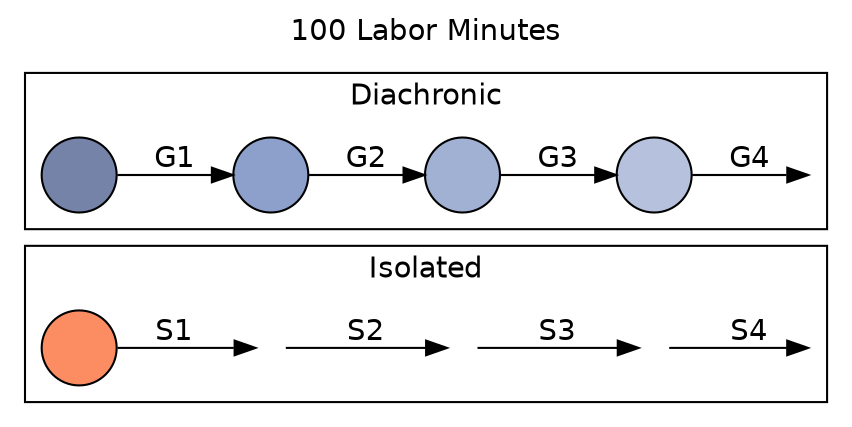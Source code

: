 digraph {
  rankdir=LR;
  label="100 Labor Minutes";
  labelloc=t;
  fontname=helvetica;
  // bgcolor=transparent;

  node[fontname=helvetica; label=""; style=filled; shape=circle];
  edge[fontname=helvetica];

  // Set cluster order (top to bottom) by initializing
  // nodes in each cluster starting from bottom to top
  solo_s1, d1;

  // Colors are people
  d1[fillcolor="#7483A7"];
  d2[fillcolor="#8DA0CB"];
  d3[fillcolor="#A1B1D4"];
  d4[fillcolor="#B6C2DD"];
  solo_s1[fillcolor="#FC8D62"];

  // Invisible last nodes
  dinv1, soloinv2[style=invis, width=0];

  subgraph cluster1 {
    label="Diachronic";
    d1 -> d2[label="G1"];
    d2 -> d3[label="G2"];
    d3 -> d4[label="G3"];
    d4 -> dinv1[label="G4"];
  }

  subgraph cluster2 {
    label="Isolated";
    solo_s1 -> solo_s2[label="S1"];
    solo_s2 -> solo_s3[label="S2"];
    solo_s3 -> solo_s4[label="S3"];
    solo_s4 -> soloinv2[label="S4"];

    solo_s2, solo_s3, solo_s4[style=invis, width=0.2];
  }

}
